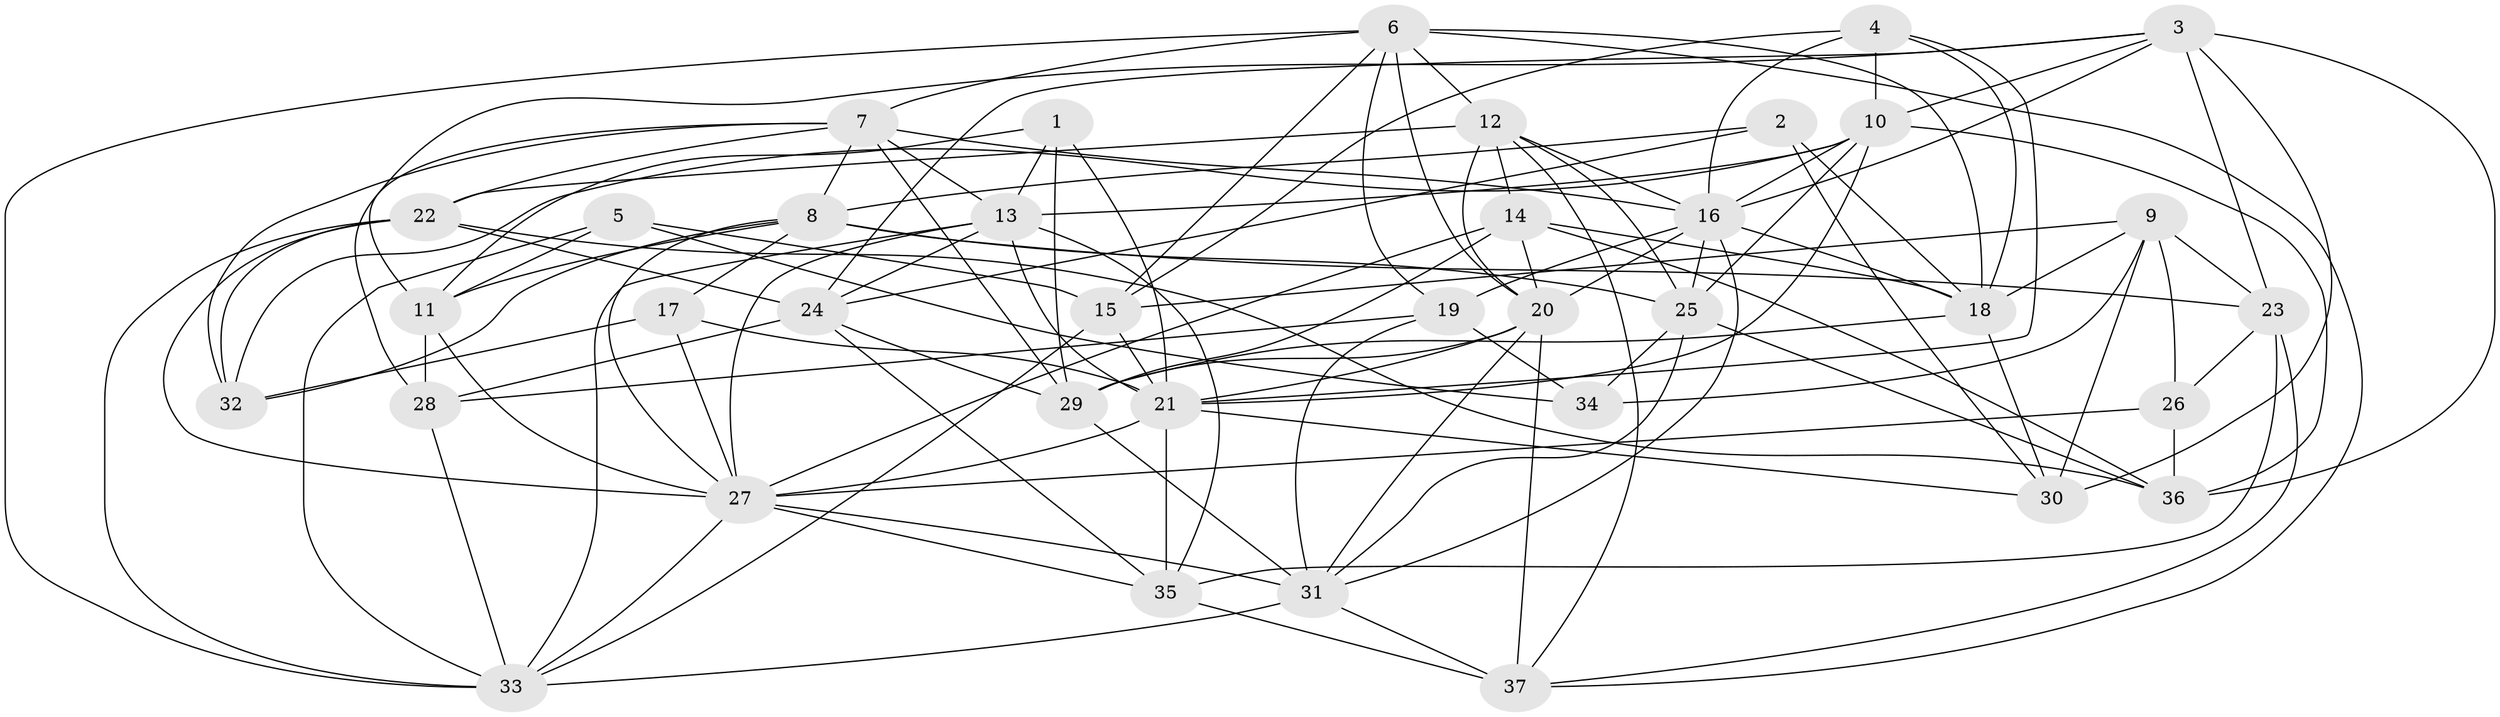 // original degree distribution, {5: 0.226890756302521, 4: 0.24369747899159663, 2: 0.09243697478991597, 6: 0.05042016806722689, 7: 0.05042016806722689, 3: 0.3277310924369748, 8: 0.008403361344537815}
// Generated by graph-tools (version 1.1) at 2025/37/03/04/25 23:37:10]
// undirected, 37 vertices, 121 edges
graph export_dot {
  node [color=gray90,style=filled];
  1;
  2;
  3;
  4;
  5;
  6;
  7;
  8;
  9;
  10;
  11;
  12;
  13;
  14;
  15;
  16;
  17;
  18;
  19;
  20;
  21;
  22;
  23;
  24;
  25;
  26;
  27;
  28;
  29;
  30;
  31;
  32;
  33;
  34;
  35;
  36;
  37;
  1 -- 11 [weight=1.0];
  1 -- 13 [weight=1.0];
  1 -- 21 [weight=1.0];
  1 -- 29 [weight=1.0];
  2 -- 8 [weight=1.0];
  2 -- 18 [weight=1.0];
  2 -- 24 [weight=1.0];
  2 -- 30 [weight=1.0];
  3 -- 10 [weight=1.0];
  3 -- 11 [weight=1.0];
  3 -- 16 [weight=2.0];
  3 -- 23 [weight=1.0];
  3 -- 24 [weight=1.0];
  3 -- 30 [weight=1.0];
  3 -- 36 [weight=2.0];
  4 -- 10 [weight=1.0];
  4 -- 15 [weight=1.0];
  4 -- 16 [weight=1.0];
  4 -- 18 [weight=1.0];
  4 -- 21 [weight=1.0];
  5 -- 11 [weight=1.0];
  5 -- 15 [weight=1.0];
  5 -- 33 [weight=2.0];
  5 -- 34 [weight=1.0];
  6 -- 7 [weight=1.0];
  6 -- 12 [weight=2.0];
  6 -- 15 [weight=2.0];
  6 -- 18 [weight=2.0];
  6 -- 19 [weight=1.0];
  6 -- 20 [weight=2.0];
  6 -- 33 [weight=1.0];
  6 -- 37 [weight=1.0];
  7 -- 8 [weight=1.0];
  7 -- 13 [weight=1.0];
  7 -- 16 [weight=1.0];
  7 -- 22 [weight=1.0];
  7 -- 28 [weight=1.0];
  7 -- 29 [weight=3.0];
  7 -- 32 [weight=1.0];
  8 -- 11 [weight=1.0];
  8 -- 17 [weight=1.0];
  8 -- 23 [weight=2.0];
  8 -- 25 [weight=1.0];
  8 -- 27 [weight=1.0];
  8 -- 32 [weight=1.0];
  9 -- 15 [weight=1.0];
  9 -- 18 [weight=2.0];
  9 -- 23 [weight=1.0];
  9 -- 26 [weight=1.0];
  9 -- 30 [weight=3.0];
  9 -- 34 [weight=2.0];
  10 -- 13 [weight=2.0];
  10 -- 16 [weight=1.0];
  10 -- 21 [weight=1.0];
  10 -- 25 [weight=1.0];
  10 -- 32 [weight=1.0];
  10 -- 36 [weight=2.0];
  11 -- 27 [weight=1.0];
  11 -- 28 [weight=1.0];
  12 -- 14 [weight=1.0];
  12 -- 16 [weight=1.0];
  12 -- 20 [weight=1.0];
  12 -- 22 [weight=1.0];
  12 -- 25 [weight=1.0];
  12 -- 37 [weight=1.0];
  13 -- 21 [weight=1.0];
  13 -- 24 [weight=1.0];
  13 -- 27 [weight=1.0];
  13 -- 33 [weight=1.0];
  13 -- 35 [weight=1.0];
  14 -- 18 [weight=1.0];
  14 -- 20 [weight=1.0];
  14 -- 27 [weight=2.0];
  14 -- 29 [weight=2.0];
  14 -- 36 [weight=2.0];
  15 -- 21 [weight=1.0];
  15 -- 33 [weight=1.0];
  16 -- 18 [weight=1.0];
  16 -- 19 [weight=1.0];
  16 -- 20 [weight=1.0];
  16 -- 25 [weight=1.0];
  16 -- 31 [weight=1.0];
  17 -- 21 [weight=1.0];
  17 -- 27 [weight=1.0];
  17 -- 32 [weight=1.0];
  18 -- 29 [weight=1.0];
  18 -- 30 [weight=1.0];
  19 -- 28 [weight=1.0];
  19 -- 31 [weight=1.0];
  19 -- 34 [weight=1.0];
  20 -- 21 [weight=1.0];
  20 -- 29 [weight=1.0];
  20 -- 31 [weight=1.0];
  20 -- 37 [weight=2.0];
  21 -- 27 [weight=1.0];
  21 -- 30 [weight=1.0];
  21 -- 35 [weight=1.0];
  22 -- 24 [weight=1.0];
  22 -- 27 [weight=2.0];
  22 -- 32 [weight=1.0];
  22 -- 33 [weight=1.0];
  22 -- 36 [weight=1.0];
  23 -- 26 [weight=1.0];
  23 -- 35 [weight=1.0];
  23 -- 37 [weight=1.0];
  24 -- 28 [weight=3.0];
  24 -- 29 [weight=2.0];
  24 -- 35 [weight=2.0];
  25 -- 31 [weight=1.0];
  25 -- 34 [weight=1.0];
  25 -- 36 [weight=1.0];
  26 -- 27 [weight=1.0];
  26 -- 36 [weight=2.0];
  27 -- 31 [weight=1.0];
  27 -- 33 [weight=1.0];
  27 -- 35 [weight=1.0];
  28 -- 33 [weight=1.0];
  29 -- 31 [weight=1.0];
  31 -- 33 [weight=2.0];
  31 -- 37 [weight=2.0];
  35 -- 37 [weight=1.0];
}

